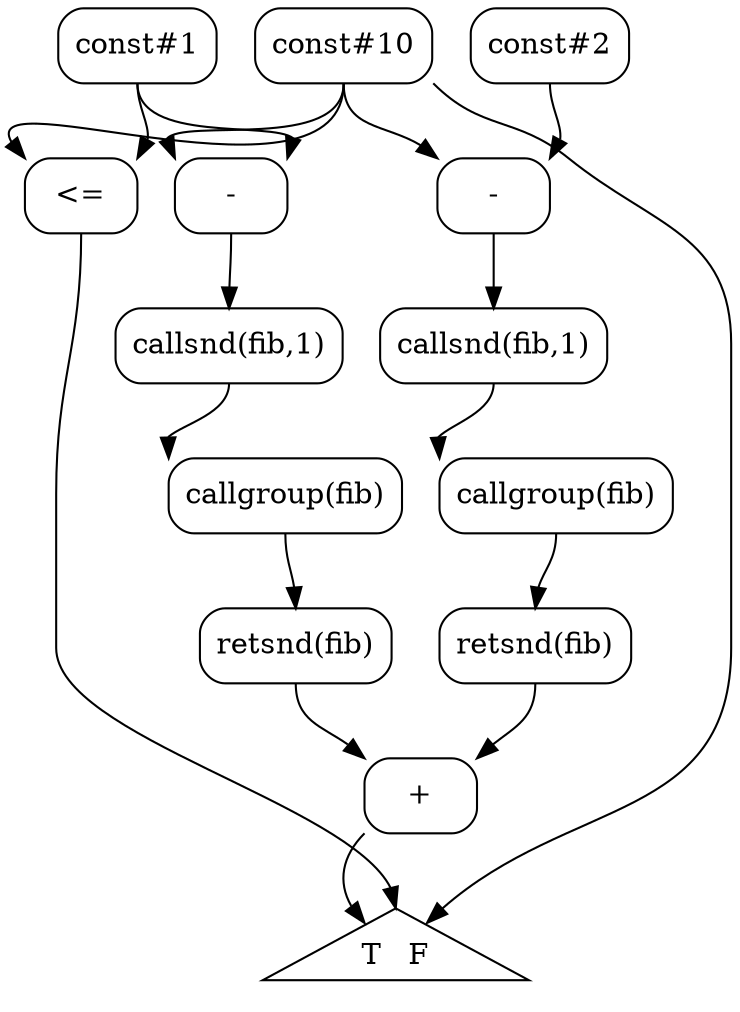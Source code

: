 digraph G {
  node [shape=box, style=rounded];
  node [shape=triangle, style=solid];
  const0 [label="const#10", shape=box, style=rounded];
  const1 [label="const#1", shape=box, style=rounded];
  le2 [label="<=", shape=box, style=rounded];
  sub3 [label="-", shape=box, style=rounded];
  callgroup4 [label="callgroup(fib)", shape=box, style=rounded];
  callsnd5 [label="callsnd(fib,1)", shape=box, style=rounded];
  retsnd6 [label="retsnd(fib)", shape=box, style=rounded];
  const7 [label="const#2", shape=box, style=rounded];
  sub8 [label="-", shape=box, style=rounded];
  callgroup9 [label="callgroup(fib)", shape=box, style=rounded];
  callsnd10 [label="callsnd(fib,1)", shape=box, style=rounded];
  retsnd11 [label="retsnd(fib)", shape=box, style=rounded];
  add12 [label="+", shape=box, style=rounded];
  steer13 [label="T   F", shape=triangle, style=solid];

  const0 -> le2 [tailport=s, headport=nw];
  const1 -> le2 [tailport=s, headport=ne];
  const0 -> sub3 [tailport=s, headport=nw];
  const1 -> sub3 [tailport=s, headport=ne];
  sub3 -> callsnd5 [tailport=s, headport=n];
  callsnd5 -> callgroup4 [tailport=s, headport=nw];
  callgroup4 -> retsnd6 [tailport=s, headport=n];
  const0 -> sub8 [tailport=s, headport=nw];
  const7 -> sub8 [tailport=s, headport=ne];
  sub8 -> callsnd10 [tailport=s, headport=n];
  callsnd10 -> callgroup9 [tailport=s, headport=nw];
  callgroup9 -> retsnd11 [tailport=s, headport=n];
  retsnd6 -> add12 [tailport=s, headport=nw];
  retsnd11 -> add12 [tailport=s, headport=ne];
  le2 -> steer13 [tailport=s, headport=n];
  const0 -> steer13 [tailport=se, headport=ne];
  add12 -> steer13 [tailport=sw, headport=nw];
}
